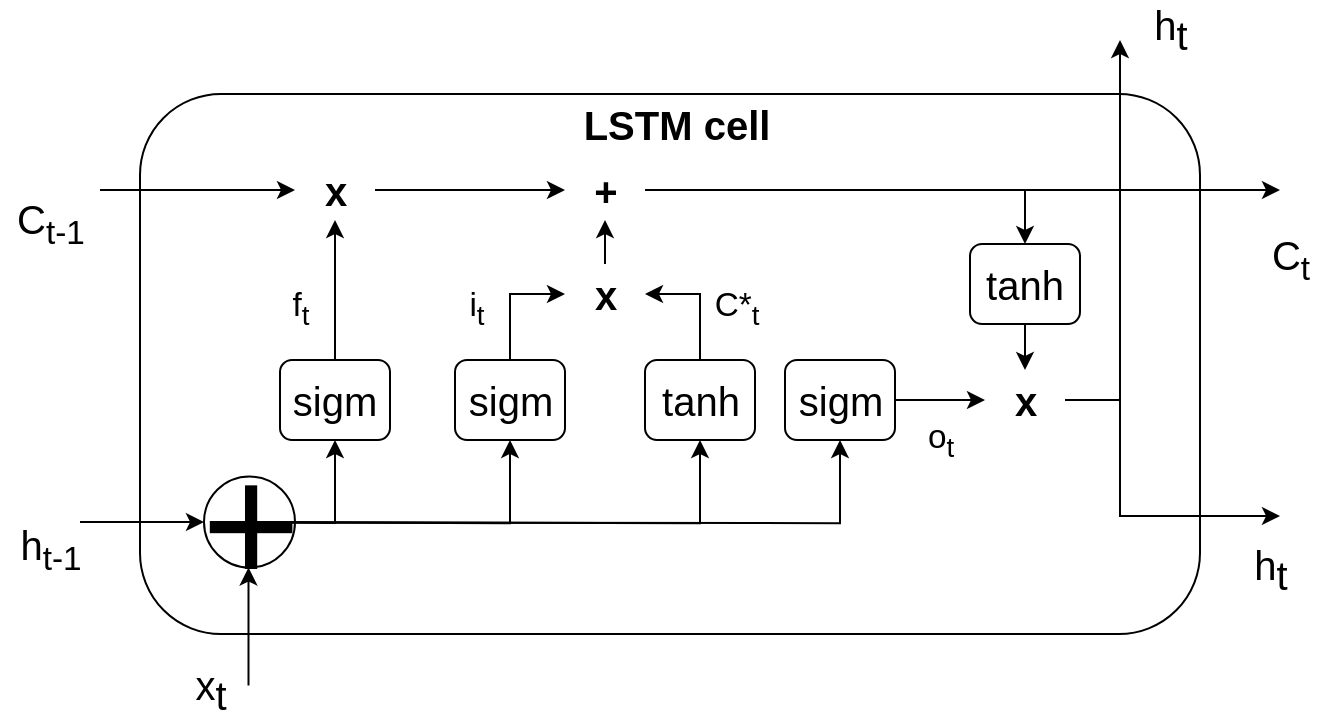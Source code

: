 <mxfile version="13.2.4" type="device"><diagram id="a_2KCLcDwWYtjNpVS2xn" name="Page-1"><mxGraphModel dx="1024" dy="592" grid="1" gridSize="10" guides="1" tooltips="1" connect="1" arrows="1" fold="1" page="1" pageScale="1" pageWidth="827" pageHeight="1169" math="0" shadow="0"><root><mxCell id="0"/><mxCell id="1" parent="0"/><mxCell id="OEYynQ-g3-JR5mr1I9Ub-1" value="" style="rounded=1;whiteSpace=wrap;html=1;fillColor=none;" parent="1" vertex="1"><mxGeometry x="170" y="87" width="530" height="270" as="geometry"/></mxCell><mxCell id="OEYynQ-g3-JR5mr1I9Ub-5" value="+" style="text;html=1;align=center;verticalAlign=middle;resizable=0;points=[];autosize=1;fontSize=85;" parent="1" vertex="1"><mxGeometry x="190" y="247" width="70" height="110" as="geometry"/></mxCell><mxCell id="SbnTMXQbgG3nhNFTC6sM-14" style="edgeStyle=orthogonalEdgeStyle;rounded=0;orthogonalLoop=1;jettySize=auto;html=1;exitX=1;exitY=0.5;exitDx=0;exitDy=0;endArrow=classic;endFill=1;fontSize=20;" edge="1" parent="1" target="SbnTMXQbgG3nhNFTC6sM-13"><mxGeometry relative="1" as="geometry"><mxPoint x="230" y="301" as="sourcePoint"/></mxGeometry></mxCell><mxCell id="SbnTMXQbgG3nhNFTC6sM-19" style="edgeStyle=orthogonalEdgeStyle;rounded=0;orthogonalLoop=1;jettySize=auto;html=1;entryX=0.5;entryY=1;entryDx=0;entryDy=0;endArrow=classic;endFill=1;fontSize=20;" edge="1" parent="1" target="SbnTMXQbgG3nhNFTC6sM-17"><mxGeometry relative="1" as="geometry"><mxPoint x="230.0" y="301.1" as="sourcePoint"/></mxGeometry></mxCell><mxCell id="SbnTMXQbgG3nhNFTC6sM-20" style="edgeStyle=orthogonalEdgeStyle;rounded=0;orthogonalLoop=1;jettySize=auto;html=1;entryX=0.5;entryY=1;entryDx=0;entryDy=0;endArrow=classic;endFill=1;fontSize=20;" edge="1" parent="1" target="SbnTMXQbgG3nhNFTC6sM-12"><mxGeometry relative="1" as="geometry"><mxPoint x="230.0" y="301.1" as="sourcePoint"/></mxGeometry></mxCell><mxCell id="SbnTMXQbgG3nhNFTC6sM-27" style="edgeStyle=orthogonalEdgeStyle;rounded=0;orthogonalLoop=1;jettySize=auto;html=1;entryX=0.5;entryY=1;entryDx=0;entryDy=0;endArrow=classic;endFill=1;fontSize=20;" edge="1" parent="1" target="SbnTMXQbgG3nhNFTC6sM-26"><mxGeometry relative="1" as="geometry"><mxPoint x="230.0" y="301.1" as="sourcePoint"/></mxGeometry></mxCell><mxCell id="OEYynQ-g3-JR5mr1I9Ub-2" value="" style="ellipse;whiteSpace=wrap;html=1;aspect=fixed;fillColor=none;" parent="1" vertex="1"><mxGeometry x="202" y="278.25" width="45.5" height="45.5" as="geometry"/></mxCell><mxCell id="OEYynQ-g3-JR5mr1I9Ub-20" value="x&lt;sub style=&quot;font-size: 20px;&quot;&gt;t&lt;/sub&gt;" style="text;html=1;align=center;verticalAlign=middle;resizable=0;points=[];autosize=1;fontSize=20;" parent="1" vertex="1"><mxGeometry x="190" y="370" width="30" height="30" as="geometry"/></mxCell><mxCell id="OEYynQ-g3-JR5mr1I9Ub-21" value="h&lt;span style=&quot;font-size: 20px&quot;&gt;&lt;sub&gt;t-1&lt;/sub&gt;&lt;/span&gt;" style="text;html=1;align=center;verticalAlign=middle;resizable=0;points=[];autosize=1;fontSize=20;" parent="1" vertex="1"><mxGeometry x="100" y="295" width="50" height="40" as="geometry"/></mxCell><mxCell id="OEYynQ-g3-JR5mr1I9Ub-23" value="h&lt;sub style=&quot;font-size: 20px;&quot;&gt;t&lt;br style=&quot;font-size: 20px;&quot;&gt;&lt;/sub&gt;" style="text;html=1;align=center;verticalAlign=middle;resizable=0;points=[];autosize=1;fontSize=20;" parent="1" vertex="1"><mxGeometry x="720" y="310" width="30" height="30" as="geometry"/></mxCell><mxCell id="OEYynQ-g3-JR5mr1I9Ub-26" value="LSTM cell" style="text;html=1;align=center;verticalAlign=middle;resizable=0;points=[];autosize=1;fontSize=20;fontStyle=1" parent="1" vertex="1"><mxGeometry x="382.5" y="87" width="110" height="30" as="geometry"/></mxCell><mxCell id="SbnTMXQbgG3nhNFTC6sM-1" value="C&lt;sub&gt;t-1&lt;/sub&gt;" style="text;html=1;align=center;verticalAlign=middle;resizable=0;points=[];autosize=1;fontSize=20;" vertex="1" parent="1"><mxGeometry x="100" y="132" width="50" height="40" as="geometry"/></mxCell><mxCell id="SbnTMXQbgG3nhNFTC6sM-2" value="C&lt;sub&gt;t&lt;/sub&gt;" style="text;html=1;align=center;verticalAlign=middle;resizable=0;points=[];autosize=1;fontSize=20;" vertex="1" parent="1"><mxGeometry x="730" y="150" width="30" height="40" as="geometry"/></mxCell><mxCell id="SbnTMXQbgG3nhNFTC6sM-8" style="edgeStyle=orthogonalEdgeStyle;rounded=0;orthogonalLoop=1;jettySize=auto;html=1;exitX=1;exitY=0.5;exitDx=0;exitDy=0;entryX=0;entryY=0.5;entryDx=0;entryDy=0;fontSize=20;endArrow=classic;endFill=1;" edge="1" parent="1" source="SbnTMXQbgG3nhNFTC6sM-3" target="SbnTMXQbgG3nhNFTC6sM-4"><mxGeometry relative="1" as="geometry"/></mxCell><mxCell id="SbnTMXQbgG3nhNFTC6sM-3" value="x" style="rounded=1;whiteSpace=wrap;html=1;fontSize=20;fillColor=none;fontStyle=1;strokeColor=none;" vertex="1" parent="1"><mxGeometry x="247.5" y="120" width="40" height="30" as="geometry"/></mxCell><mxCell id="SbnTMXQbgG3nhNFTC6sM-9" style="edgeStyle=orthogonalEdgeStyle;rounded=0;orthogonalLoop=1;jettySize=auto;html=1;exitX=1;exitY=0.5;exitDx=0;exitDy=0;endArrow=classic;endFill=1;fontSize=20;" edge="1" parent="1" source="SbnTMXQbgG3nhNFTC6sM-4"><mxGeometry relative="1" as="geometry"><mxPoint x="740" y="135" as="targetPoint"/></mxGeometry></mxCell><mxCell id="SbnTMXQbgG3nhNFTC6sM-29" style="edgeStyle=orthogonalEdgeStyle;rounded=0;orthogonalLoop=1;jettySize=auto;html=1;entryX=0.5;entryY=0;entryDx=0;entryDy=0;endArrow=classic;endFill=1;fontSize=20;" edge="1" parent="1" source="SbnTMXQbgG3nhNFTC6sM-4" target="SbnTMXQbgG3nhNFTC6sM-28"><mxGeometry relative="1" as="geometry"/></mxCell><mxCell id="SbnTMXQbgG3nhNFTC6sM-4" value="+" style="rounded=1;whiteSpace=wrap;html=1;fontSize=20;fillColor=none;fontStyle=1;strokeColor=none;" vertex="1" parent="1"><mxGeometry x="382.5" y="120" width="40" height="30" as="geometry"/></mxCell><mxCell id="SbnTMXQbgG3nhNFTC6sM-6" value="" style="endArrow=classic;html=1;fontSize=20;entryX=0;entryY=0.5;entryDx=0;entryDy=0;endFill=1;" edge="1" parent="1" target="SbnTMXQbgG3nhNFTC6sM-3"><mxGeometry width="50" height="50" relative="1" as="geometry"><mxPoint x="150" y="135" as="sourcePoint"/><mxPoint x="190" y="110" as="targetPoint"/></mxGeometry></mxCell><mxCell id="SbnTMXQbgG3nhNFTC6sM-10" value="" style="endArrow=classic;html=1;fontSize=20;entryX=0;entryY=0.5;entryDx=0;entryDy=0;endFill=1;" edge="1" parent="1" target="OEYynQ-g3-JR5mr1I9Ub-2"><mxGeometry width="50" height="50" relative="1" as="geometry"><mxPoint x="140" y="301" as="sourcePoint"/><mxPoint x="200" y="247" as="targetPoint"/></mxGeometry></mxCell><mxCell id="SbnTMXQbgG3nhNFTC6sM-11" value="" style="endArrow=classic;html=1;fontSize=20;entryX=0;entryY=0.5;entryDx=0;entryDy=0;endFill=1;" edge="1" parent="1"><mxGeometry width="50" height="50" relative="1" as="geometry"><mxPoint x="224.25" y="382.75" as="sourcePoint"/><mxPoint x="224.25" y="323.75" as="targetPoint"/></mxGeometry></mxCell><mxCell id="SbnTMXQbgG3nhNFTC6sM-22" style="edgeStyle=orthogonalEdgeStyle;rounded=0;orthogonalLoop=1;jettySize=auto;html=1;exitX=0.5;exitY=0;exitDx=0;exitDy=0;entryX=1;entryY=0.5;entryDx=0;entryDy=0;endArrow=classic;endFill=1;fontSize=20;" edge="1" parent="1" source="SbnTMXQbgG3nhNFTC6sM-12" target="SbnTMXQbgG3nhNFTC6sM-18"><mxGeometry relative="1" as="geometry"/></mxCell><mxCell id="SbnTMXQbgG3nhNFTC6sM-12" value="tanh" style="rounded=1;whiteSpace=wrap;html=1;fillColor=none;fontSize=20;" vertex="1" parent="1"><mxGeometry x="422.5" y="220" width="55" height="40" as="geometry"/></mxCell><mxCell id="SbnTMXQbgG3nhNFTC6sM-15" style="edgeStyle=orthogonalEdgeStyle;rounded=0;orthogonalLoop=1;jettySize=auto;html=1;exitX=0.5;exitY=0;exitDx=0;exitDy=0;entryX=0.5;entryY=1;entryDx=0;entryDy=0;endArrow=classic;endFill=1;fontSize=20;" edge="1" parent="1" source="SbnTMXQbgG3nhNFTC6sM-13" target="SbnTMXQbgG3nhNFTC6sM-3"><mxGeometry relative="1" as="geometry"/></mxCell><mxCell id="SbnTMXQbgG3nhNFTC6sM-13" value="sigm" style="rounded=1;whiteSpace=wrap;html=1;fillColor=none;fontSize=20;" vertex="1" parent="1"><mxGeometry x="240" y="220" width="55" height="40" as="geometry"/></mxCell><mxCell id="SbnTMXQbgG3nhNFTC6sM-16" value="&lt;span style=&quot;font-size: 16.667px&quot;&gt;f&lt;sub&gt;t&lt;/sub&gt;&lt;/span&gt;" style="text;html=1;align=center;verticalAlign=middle;resizable=0;points=[];autosize=1;fontSize=20;" vertex="1" parent="1"><mxGeometry x="240" y="172" width="20" height="40" as="geometry"/></mxCell><mxCell id="SbnTMXQbgG3nhNFTC6sM-21" style="edgeStyle=orthogonalEdgeStyle;rounded=0;orthogonalLoop=1;jettySize=auto;html=1;entryX=0;entryY=0.5;entryDx=0;entryDy=0;endArrow=classic;endFill=1;fontSize=20;" edge="1" parent="1" source="SbnTMXQbgG3nhNFTC6sM-17" target="SbnTMXQbgG3nhNFTC6sM-18"><mxGeometry relative="1" as="geometry"/></mxCell><mxCell id="SbnTMXQbgG3nhNFTC6sM-17" value="sigm" style="rounded=1;whiteSpace=wrap;html=1;fillColor=none;fontSize=20;" vertex="1" parent="1"><mxGeometry x="327.5" y="220" width="55" height="40" as="geometry"/></mxCell><mxCell id="SbnTMXQbgG3nhNFTC6sM-23" style="edgeStyle=orthogonalEdgeStyle;rounded=0;orthogonalLoop=1;jettySize=auto;html=1;exitX=0.5;exitY=0;exitDx=0;exitDy=0;entryX=0.5;entryY=1;entryDx=0;entryDy=0;endArrow=classic;endFill=1;fontSize=20;" edge="1" parent="1" source="SbnTMXQbgG3nhNFTC6sM-18" target="SbnTMXQbgG3nhNFTC6sM-4"><mxGeometry relative="1" as="geometry"/></mxCell><mxCell id="SbnTMXQbgG3nhNFTC6sM-18" value="x" style="rounded=1;whiteSpace=wrap;html=1;fontSize=20;fillColor=none;fontStyle=1;strokeColor=none;" vertex="1" parent="1"><mxGeometry x="382.5" y="172" width="40" height="30" as="geometry"/></mxCell><mxCell id="SbnTMXQbgG3nhNFTC6sM-24" value="&lt;span style=&quot;font-size: 16.667px&quot;&gt;i&lt;sub&gt;t&lt;/sub&gt;&lt;/span&gt;" style="text;html=1;align=center;verticalAlign=middle;resizable=0;points=[];autosize=1;fontSize=20;" vertex="1" parent="1"><mxGeometry x="327.5" y="172" width="20" height="40" as="geometry"/></mxCell><mxCell id="SbnTMXQbgG3nhNFTC6sM-25" value="&lt;span style=&quot;font-size: 16.667px&quot;&gt;C*&lt;sub&gt;t&lt;/sub&gt;&lt;/span&gt;" style="text;html=1;align=center;verticalAlign=middle;resizable=0;points=[];autosize=1;fontSize=20;" vertex="1" parent="1"><mxGeometry x="447.5" y="172" width="40" height="40" as="geometry"/></mxCell><mxCell id="SbnTMXQbgG3nhNFTC6sM-32" style="edgeStyle=orthogonalEdgeStyle;rounded=0;orthogonalLoop=1;jettySize=auto;html=1;exitX=1;exitY=0.5;exitDx=0;exitDy=0;entryX=0;entryY=0.5;entryDx=0;entryDy=0;endArrow=classic;endFill=1;fontSize=20;" edge="1" parent="1" source="SbnTMXQbgG3nhNFTC6sM-26" target="SbnTMXQbgG3nhNFTC6sM-30"><mxGeometry relative="1" as="geometry"/></mxCell><mxCell id="SbnTMXQbgG3nhNFTC6sM-26" value="sigm" style="rounded=1;whiteSpace=wrap;html=1;fillColor=none;fontSize=20;" vertex="1" parent="1"><mxGeometry x="492.5" y="220" width="55" height="40" as="geometry"/></mxCell><mxCell id="SbnTMXQbgG3nhNFTC6sM-31" style="edgeStyle=orthogonalEdgeStyle;rounded=0;orthogonalLoop=1;jettySize=auto;html=1;exitX=0.5;exitY=1;exitDx=0;exitDy=0;entryX=0.5;entryY=0;entryDx=0;entryDy=0;endArrow=classic;endFill=1;fontSize=20;" edge="1" parent="1" source="SbnTMXQbgG3nhNFTC6sM-28" target="SbnTMXQbgG3nhNFTC6sM-30"><mxGeometry relative="1" as="geometry"/></mxCell><mxCell id="SbnTMXQbgG3nhNFTC6sM-28" value="tanh" style="rounded=1;whiteSpace=wrap;html=1;fillColor=none;fontSize=20;" vertex="1" parent="1"><mxGeometry x="585" y="162" width="55" height="40" as="geometry"/></mxCell><mxCell id="SbnTMXQbgG3nhNFTC6sM-34" style="edgeStyle=orthogonalEdgeStyle;rounded=0;orthogonalLoop=1;jettySize=auto;html=1;exitX=1;exitY=0.5;exitDx=0;exitDy=0;endArrow=classic;endFill=1;fontSize=20;" edge="1" parent="1" source="SbnTMXQbgG3nhNFTC6sM-30"><mxGeometry relative="1" as="geometry"><mxPoint x="740" y="298" as="targetPoint"/><Array as="points"><mxPoint x="660" y="240"/><mxPoint x="660" y="298"/></Array></mxGeometry></mxCell><mxCell id="SbnTMXQbgG3nhNFTC6sM-30" value="x" style="rounded=1;whiteSpace=wrap;html=1;fontSize=20;fillColor=none;fontStyle=1;strokeColor=none;" vertex="1" parent="1"><mxGeometry x="592.5" y="225" width="40" height="30" as="geometry"/></mxCell><mxCell id="SbnTMXQbgG3nhNFTC6sM-36" value="" style="endArrow=classic;html=1;fontSize=20;" edge="1" parent="1"><mxGeometry width="50" height="50" relative="1" as="geometry"><mxPoint x="660" y="240" as="sourcePoint"/><mxPoint x="660" y="60" as="targetPoint"/></mxGeometry></mxCell><mxCell id="SbnTMXQbgG3nhNFTC6sM-37" value="h&lt;sub style=&quot;font-size: 20px;&quot;&gt;t&lt;br style=&quot;font-size: 20px;&quot;&gt;&lt;/sub&gt;" style="text;html=1;align=center;verticalAlign=middle;resizable=0;points=[];autosize=1;fontSize=20;" vertex="1" parent="1"><mxGeometry x="670" y="40" width="30" height="30" as="geometry"/></mxCell><mxCell id="SbnTMXQbgG3nhNFTC6sM-38" value="&lt;span style=&quot;font-size: 16.667px&quot;&gt;o&lt;sub&gt;t&lt;/sub&gt;&lt;/span&gt;" style="text;html=1;align=center;verticalAlign=middle;resizable=0;points=[];autosize=1;fontSize=20;" vertex="1" parent="1"><mxGeometry x="555" y="238.25" width="30" height="40" as="geometry"/></mxCell></root></mxGraphModel></diagram></mxfile>